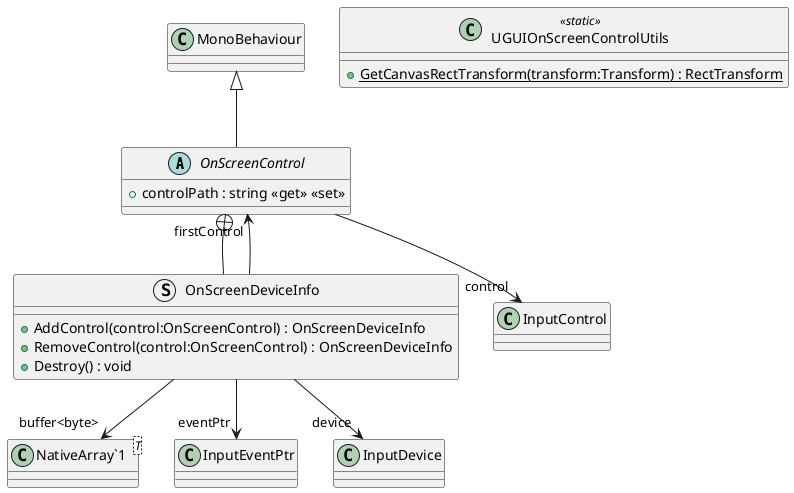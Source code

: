 @startuml
abstract class OnScreenControl {
    + controlPath : string <<get>> <<set>>
}
class UGUIOnScreenControlUtils <<static>> {
    + {static} GetCanvasRectTransform(transform:Transform) : RectTransform
}
struct OnScreenDeviceInfo {
    + AddControl(control:OnScreenControl) : OnScreenDeviceInfo
    + RemoveControl(control:OnScreenControl) : OnScreenDeviceInfo
    + Destroy() : void
}
class "NativeArray`1"<T> {
}
MonoBehaviour <|-- OnScreenControl
OnScreenControl --> "control" InputControl
OnScreenControl +-- OnScreenDeviceInfo
OnScreenDeviceInfo --> "eventPtr" InputEventPtr
OnScreenDeviceInfo --> "buffer<byte>" "NativeArray`1"
OnScreenDeviceInfo --> "device" InputDevice
OnScreenDeviceInfo --> "firstControl" OnScreenControl
@enduml
